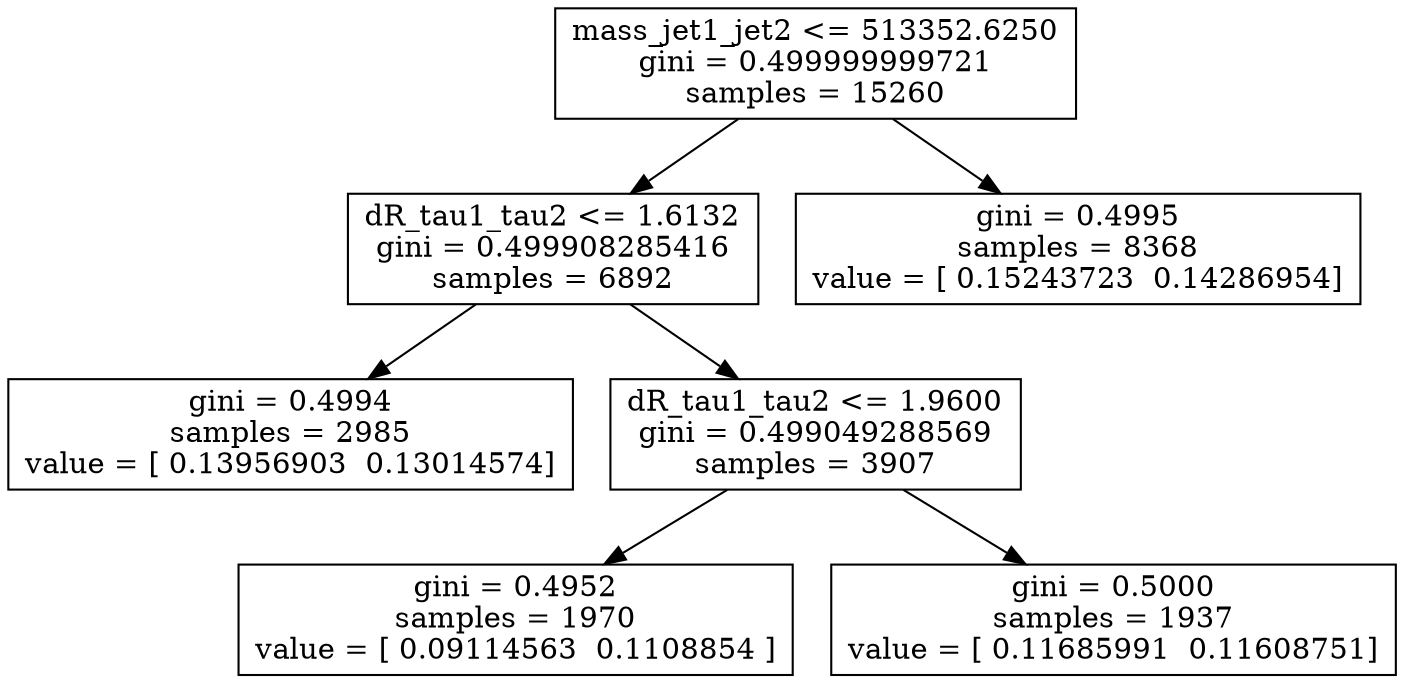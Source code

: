 digraph Tree {
0 [label="mass_jet1_jet2 <= 513352.6250\ngini = 0.499999999721\nsamples = 15260", shape="box"] ;
1 [label="dR_tau1_tau2 <= 1.6132\ngini = 0.499908285416\nsamples = 6892", shape="box"] ;
0 -> 1 ;
2 [label="gini = 0.4994\nsamples = 2985\nvalue = [ 0.13956903  0.13014574]", shape="box"] ;
1 -> 2 ;
3 [label="dR_tau1_tau2 <= 1.9600\ngini = 0.499049288569\nsamples = 3907", shape="box"] ;
1 -> 3 ;
4 [label="gini = 0.4952\nsamples = 1970\nvalue = [ 0.09114563  0.1108854 ]", shape="box"] ;
3 -> 4 ;
5 [label="gini = 0.5000\nsamples = 1937\nvalue = [ 0.11685991  0.11608751]", shape="box"] ;
3 -> 5 ;
6 [label="gini = 0.4995\nsamples = 8368\nvalue = [ 0.15243723  0.14286954]", shape="box"] ;
0 -> 6 ;
}